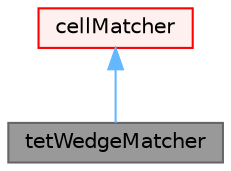 digraph "tetWedgeMatcher"
{
 // LATEX_PDF_SIZE
  bgcolor="transparent";
  edge [fontname=Helvetica,fontsize=10,labelfontname=Helvetica,labelfontsize=10];
  node [fontname=Helvetica,fontsize=10,shape=box,height=0.2,width=0.4];
  Node1 [id="Node000001",label="tetWedgeMatcher",height=0.2,width=0.4,color="gray40", fillcolor="grey60", style="filled", fontcolor="black",tooltip="A cellMatcher for tetWedge cells (cellModel::TETWEDGE)."];
  Node2 -> Node1 [id="edge1_Node000001_Node000002",dir="back",color="steelblue1",style="solid",tooltip=" "];
  Node2 [id="Node000002",label="cellMatcher",height=0.2,width=0.4,color="red", fillcolor="#FFF0F0", style="filled",URL="$classFoam_1_1cellMatcher.html",tooltip="Base class for cellshape matchers (hexMatch, prismMatch, etc.). These are classes which given a mesh ..."];
}
